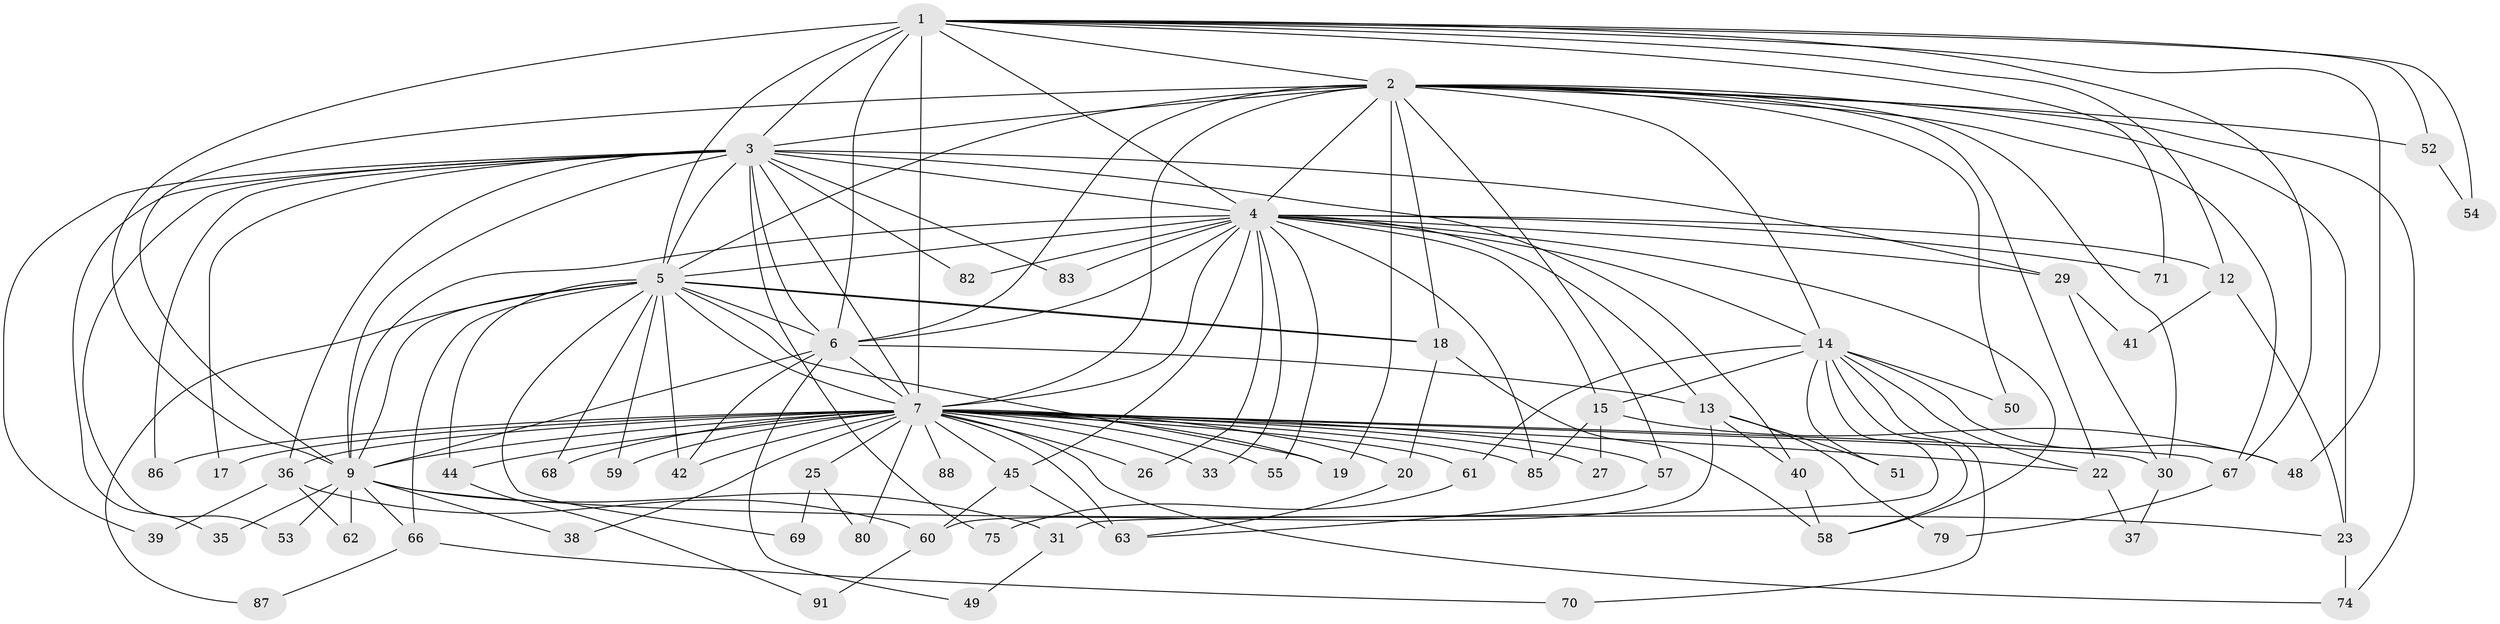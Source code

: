 // Generated by graph-tools (version 1.1) at 2025/23/03/03/25 07:23:46]
// undirected, 67 vertices, 159 edges
graph export_dot {
graph [start="1"]
  node [color=gray90,style=filled];
  1 [super="+11"];
  2 [super="+34"];
  3 [super="+28"];
  4 [super="+89"];
  5 [super="+16"];
  6 [super="+8"];
  7 [super="+10"];
  9 [super="+56"];
  12;
  13;
  14 [super="+77"];
  15;
  17;
  18 [super="+21"];
  19 [super="+24"];
  20;
  22;
  23 [super="+32"];
  25;
  26;
  27;
  29;
  30 [super="+43"];
  31;
  33;
  35;
  36 [super="+46"];
  37;
  38;
  39;
  40 [super="+78"];
  41;
  42 [super="+76"];
  44 [super="+47"];
  45 [super="+72"];
  48 [super="+64"];
  49;
  50;
  51;
  52;
  53;
  54;
  55;
  57;
  58;
  59;
  60 [super="+65"];
  61;
  62;
  63 [super="+84"];
  66 [super="+81"];
  67 [super="+73"];
  68;
  69;
  70;
  71;
  74 [super="+90"];
  75;
  79;
  80;
  82;
  83;
  85 [super="+92"];
  86;
  87;
  88;
  91;
  1 -- 2;
  1 -- 3;
  1 -- 4;
  1 -- 5 [weight=2];
  1 -- 6 [weight=2];
  1 -- 7 [weight=3];
  1 -- 9;
  1 -- 12;
  1 -- 52;
  1 -- 54;
  1 -- 71;
  1 -- 67;
  1 -- 48;
  2 -- 3;
  2 -- 4;
  2 -- 5;
  2 -- 6 [weight=2];
  2 -- 7 [weight=3];
  2 -- 9;
  2 -- 14;
  2 -- 22;
  2 -- 30;
  2 -- 50;
  2 -- 52;
  2 -- 57;
  2 -- 74;
  2 -- 18;
  2 -- 19;
  2 -- 67;
  2 -- 23;
  3 -- 4;
  3 -- 5;
  3 -- 6 [weight=2];
  3 -- 7 [weight=2];
  3 -- 9;
  3 -- 17;
  3 -- 29;
  3 -- 35;
  3 -- 36;
  3 -- 39;
  3 -- 40;
  3 -- 75;
  3 -- 82;
  3 -- 83;
  3 -- 86;
  3 -- 53;
  4 -- 5;
  4 -- 6 [weight=2];
  4 -- 7 [weight=2];
  4 -- 9;
  4 -- 12;
  4 -- 13;
  4 -- 14;
  4 -- 15;
  4 -- 26;
  4 -- 29;
  4 -- 33;
  4 -- 45;
  4 -- 55;
  4 -- 71;
  4 -- 82;
  4 -- 83;
  4 -- 85;
  4 -- 58;
  5 -- 6 [weight=2];
  5 -- 7 [weight=2];
  5 -- 9;
  5 -- 18;
  5 -- 18;
  5 -- 19;
  5 -- 42;
  5 -- 66 [weight=2];
  5 -- 68;
  5 -- 69;
  5 -- 44;
  5 -- 59;
  5 -- 87;
  6 -- 7 [weight=4];
  6 -- 9 [weight=3];
  6 -- 42;
  6 -- 13;
  6 -- 49;
  7 -- 9 [weight=2];
  7 -- 19;
  7 -- 22;
  7 -- 27;
  7 -- 30;
  7 -- 33;
  7 -- 36 [weight=2];
  7 -- 38;
  7 -- 44 [weight=2];
  7 -- 45;
  7 -- 55;
  7 -- 57;
  7 -- 59;
  7 -- 67;
  7 -- 68;
  7 -- 74;
  7 -- 80;
  7 -- 17;
  7 -- 20;
  7 -- 86;
  7 -- 88;
  7 -- 25;
  7 -- 26;
  7 -- 61;
  7 -- 63;
  7 -- 42;
  7 -- 85;
  9 -- 23;
  9 -- 31;
  9 -- 35;
  9 -- 38;
  9 -- 53;
  9 -- 62;
  9 -- 66;
  12 -- 23;
  12 -- 41;
  13 -- 40;
  13 -- 51;
  13 -- 60;
  13 -- 79;
  14 -- 15;
  14 -- 31;
  14 -- 48;
  14 -- 50;
  14 -- 51;
  14 -- 58;
  14 -- 61;
  14 -- 70;
  14 -- 22;
  15 -- 27;
  15 -- 48;
  15 -- 85;
  18 -- 20;
  18 -- 58;
  20 -- 63;
  22 -- 37;
  23 -- 74;
  25 -- 69;
  25 -- 80;
  29 -- 41;
  29 -- 30;
  30 -- 37;
  31 -- 49;
  36 -- 39;
  36 -- 62;
  36 -- 60;
  40 -- 58;
  44 -- 91;
  45 -- 63;
  45 -- 60;
  52 -- 54;
  57 -- 63;
  60 -- 91;
  61 -- 75;
  66 -- 70;
  66 -- 87;
  67 -- 79;
}
